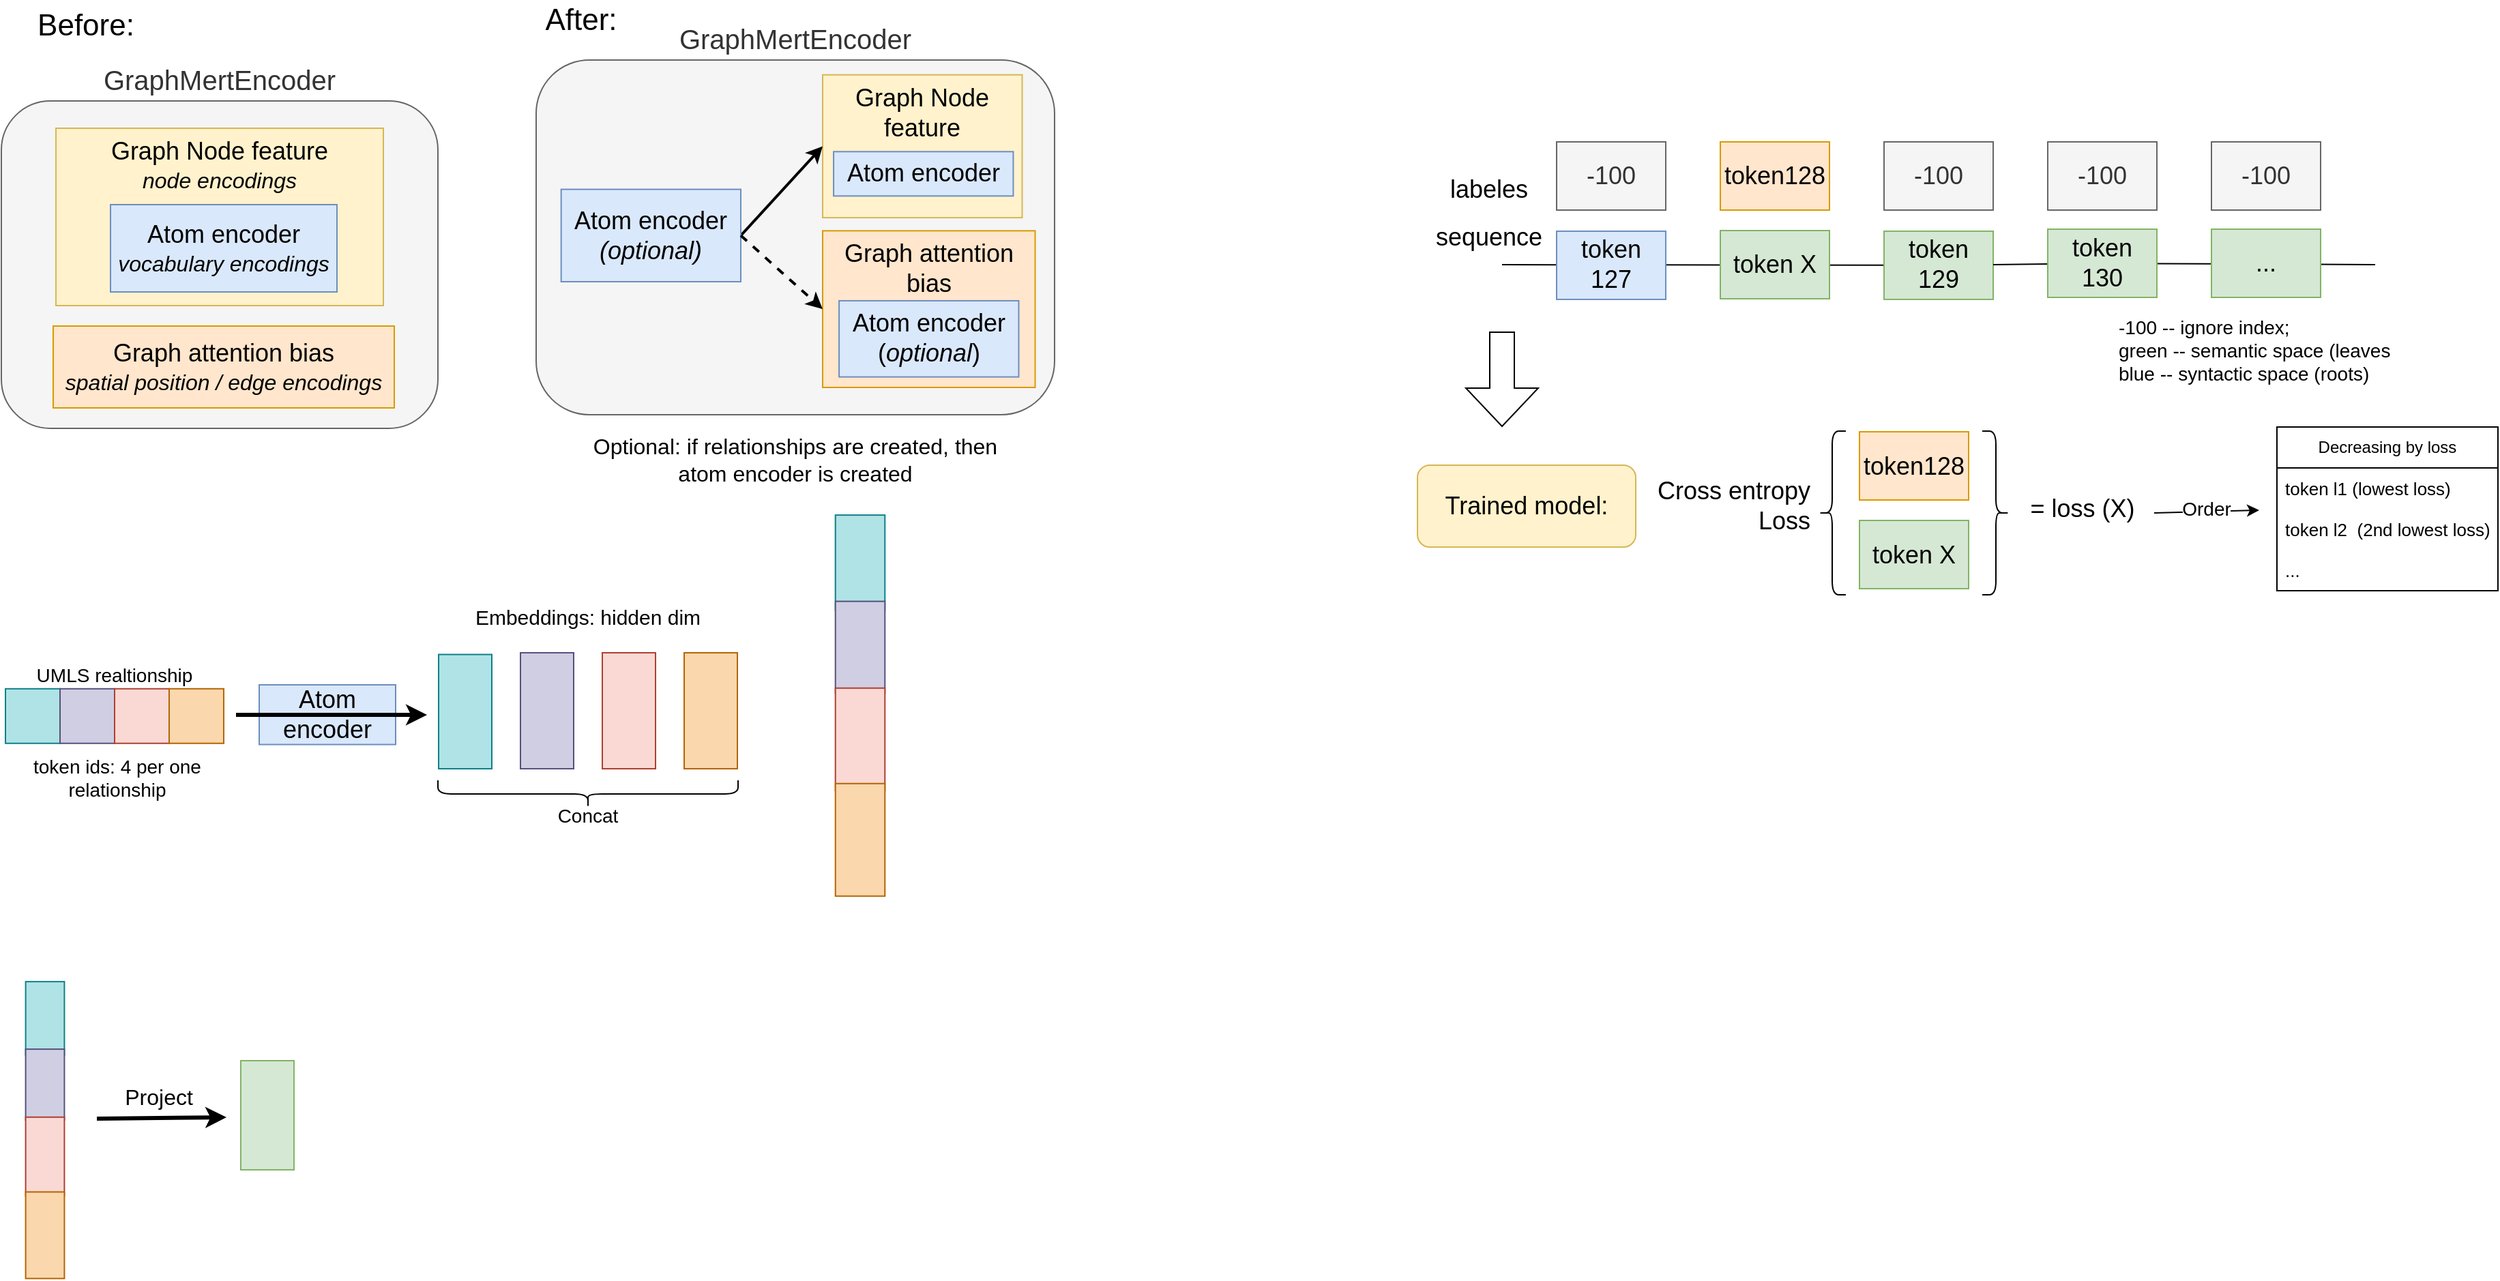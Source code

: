 <mxfile version="24.7.6" pages="2">
  <diagram name="Page-1" id="yuvdnFN4CmruhH1FIkKl">
    <mxGraphModel dx="1788" dy="1520" grid="1" gridSize="10" guides="1" tooltips="1" connect="1" arrows="1" fold="1" page="1" pageScale="1" pageWidth="1600" pageHeight="900" math="0" shadow="0">
      <root>
        <mxCell id="0" />
        <mxCell id="1" parent="0" />
        <mxCell id="zg4am7xlESdSiOFU0udA-6" value="" style="group" parent="1" vertex="1" connectable="0">
          <mxGeometry x="60" y="120" width="320" height="240" as="geometry" />
        </mxCell>
        <mxCell id="zg4am7xlESdSiOFU0udA-4" value="&lt;font style=&quot;font-size: 20px;&quot;&gt;GraphMertEncoder&lt;/font&gt;" style="rounded=1;whiteSpace=wrap;html=1;labelPosition=center;verticalLabelPosition=top;align=center;verticalAlign=bottom;fontSize=18;fillColor=#f5f5f5;fontColor=#333333;strokeColor=#666666;container=1;" parent="zg4am7xlESdSiOFU0udA-6" vertex="1">
          <mxGeometry width="320" height="240" as="geometry" />
        </mxCell>
        <mxCell id="zg4am7xlESdSiOFU0udA-1" value="&lt;font style=&quot;font-size: 18px;&quot;&gt;Graph Node feature&lt;/font&gt;&lt;div&gt;&lt;i&gt;&lt;font style=&quot;font-size: 16px;&quot;&gt;node encodings&lt;/font&gt;&lt;/i&gt;&lt;/div&gt;" style="rounded=0;whiteSpace=wrap;html=1;verticalAlign=top;fillColor=#fff2cc;strokeColor=#d6b656;" parent="zg4am7xlESdSiOFU0udA-6" vertex="1">
          <mxGeometry x="40" y="20" width="240" height="130" as="geometry" />
        </mxCell>
        <mxCell id="zg4am7xlESdSiOFU0udA-2" value="&lt;font style=&quot;font-size: 18px;&quot;&gt;Graph attention bias&lt;/font&gt;&lt;div&gt;&lt;font size=&quot;1&quot;&gt;&lt;i style=&quot;font-size: 16px;&quot;&gt;spatial position / edge encodings&lt;/i&gt;&lt;/font&gt;&lt;/div&gt;" style="rounded=0;whiteSpace=wrap;html=1;fillColor=#ffe6cc;strokeColor=#d79b00;" parent="zg4am7xlESdSiOFU0udA-6" vertex="1">
          <mxGeometry x="38" y="165.003" width="250" height="60" as="geometry" />
        </mxCell>
        <mxCell id="zg4am7xlESdSiOFU0udA-3" value="&lt;font style=&quot;font-size: 18px;&quot;&gt;Atom encoder&lt;/font&gt;&lt;div&gt;&lt;font style=&quot;font-size: 16px;&quot;&gt;&lt;i&gt;vocabulary encodings&lt;/i&gt;&lt;/font&gt;&lt;/div&gt;" style="rounded=0;whiteSpace=wrap;html=1;fillColor=#dae8fc;strokeColor=#6c8ebf;" parent="zg4am7xlESdSiOFU0udA-6" vertex="1">
          <mxGeometry x="80" y="76" width="166" height="64" as="geometry" />
        </mxCell>
        <mxCell id="zg4am7xlESdSiOFU0udA-8" value="" style="group" parent="1" vertex="1" connectable="0">
          <mxGeometry x="452" y="90" width="380" height="260" as="geometry" />
        </mxCell>
        <mxCell id="zg4am7xlESdSiOFU0udA-9" value="&lt;font style=&quot;font-size: 20px;&quot;&gt;GraphMertEncoder&lt;/font&gt;" style="rounded=1;whiteSpace=wrap;html=1;labelPosition=center;verticalLabelPosition=top;align=center;verticalAlign=bottom;fontSize=18;fillColor=#f5f5f5;fontColor=#333333;strokeColor=#666666;container=1;" parent="zg4am7xlESdSiOFU0udA-8" vertex="1">
          <mxGeometry width="380.0" height="260" as="geometry" />
        </mxCell>
        <mxCell id="zg4am7xlESdSiOFU0udA-10" value="&lt;font style=&quot;font-size: 18px;&quot;&gt;Graph Node feature&lt;/font&gt;" style="rounded=0;whiteSpace=wrap;html=1;verticalAlign=top;fillColor=#fff2cc;strokeColor=#d6b656;" parent="zg4am7xlESdSiOFU0udA-9" vertex="1">
          <mxGeometry x="210" y="10.833" width="146.26" height="104.722" as="geometry" />
        </mxCell>
        <mxCell id="zg4am7xlESdSiOFU0udA-13" style="rounded=0;orthogonalLoop=1;jettySize=auto;html=1;exitX=1;exitY=0.5;exitDx=0;exitDy=0;entryX=0;entryY=0.5;entryDx=0;entryDy=0;strokeWidth=2;" parent="zg4am7xlESdSiOFU0udA-9" source="zg4am7xlESdSiOFU0udA-12" target="zg4am7xlESdSiOFU0udA-10" edge="1">
          <mxGeometry relative="1" as="geometry" />
        </mxCell>
        <mxCell id="zg4am7xlESdSiOFU0udA-12" value="&lt;font style=&quot;font-size: 18px;&quot;&gt;Atom encoder&lt;/font&gt;&lt;div&gt;&lt;font size=&quot;4&quot;&gt;&lt;i&gt;(optional)&lt;/i&gt;&lt;/font&gt;&lt;/div&gt;" style="rounded=0;whiteSpace=wrap;html=1;fillColor=#dae8fc;strokeColor=#6c8ebf;" parent="zg4am7xlESdSiOFU0udA-9" vertex="1">
          <mxGeometry x="18.33" y="94.792" width="131.67" height="67.708" as="geometry" />
        </mxCell>
        <mxCell id="zg4am7xlESdSiOFU0udA-11" value="&lt;font style=&quot;font-size: 18px;&quot;&gt;Graph attention bias&lt;/font&gt;" style="rounded=0;whiteSpace=wrap;html=1;fillColor=#ffe6cc;strokeColor=#d79b00;verticalAlign=top;" parent="zg4am7xlESdSiOFU0udA-9" vertex="1">
          <mxGeometry x="210" y="125.185" width="155.76" height="114.814" as="geometry" />
        </mxCell>
        <mxCell id="zg4am7xlESdSiOFU0udA-14" style="rounded=0;orthogonalLoop=1;jettySize=auto;html=1;exitX=1;exitY=0.5;exitDx=0;exitDy=0;entryX=0;entryY=0.5;entryDx=0;entryDy=0;dashed=1;strokeWidth=2;" parent="zg4am7xlESdSiOFU0udA-9" source="zg4am7xlESdSiOFU0udA-12" target="zg4am7xlESdSiOFU0udA-11" edge="1">
          <mxGeometry relative="1" as="geometry" />
        </mxCell>
        <mxCell id="zg4am7xlESdSiOFU0udA-15" value="&lt;font style=&quot;font-size: 18px;&quot;&gt;Atom encoder&lt;/font&gt;" style="rounded=0;whiteSpace=wrap;html=1;fillColor=#dae8fc;strokeColor=#6c8ebf;" parent="zg4am7xlESdSiOFU0udA-9" vertex="1">
          <mxGeometry x="218.04" y="67.167" width="131.67" height="32.5" as="geometry" />
        </mxCell>
        <mxCell id="zg4am7xlESdSiOFU0udA-16" value="&lt;font style=&quot;font-size: 18px;&quot;&gt;Atom encoder&lt;/font&gt;&lt;div&gt;&lt;font style=&quot;font-size: 18px;&quot;&gt;(&lt;i&gt;optional&lt;/i&gt;)&lt;/font&gt;&lt;/div&gt;" style="rounded=0;whiteSpace=wrap;html=1;fillColor=#dae8fc;strokeColor=#6c8ebf;" parent="zg4am7xlESdSiOFU0udA-9" vertex="1">
          <mxGeometry x="222.05" y="176.466" width="131.67" height="55.83" as="geometry" />
        </mxCell>
        <mxCell id="zg4am7xlESdSiOFU0udA-19" value="&lt;font style=&quot;font-size: 16px;&quot;&gt;Optional: if relationships are created, then atom encoder is created&lt;/font&gt;" style="text;html=1;align=center;verticalAlign=middle;whiteSpace=wrap;rounded=0;" parent="1" vertex="1">
          <mxGeometry x="482" y="348" width="320" height="70" as="geometry" />
        </mxCell>
        <mxCell id="zg4am7xlESdSiOFU0udA-30" value="" style="rounded=0;whiteSpace=wrap;html=1;rotation=-90;fillColor=#b0e3e6;strokeColor=#0e8088;" parent="1" vertex="1">
          <mxGeometry x="358.12" y="548.13" width="83.75" height="39" as="geometry" />
        </mxCell>
        <mxCell id="zg4am7xlESdSiOFU0udA-31" value="" style="rounded=0;whiteSpace=wrap;html=1;rotation=-90;fillColor=#d0cee2;strokeColor=#56517e;" parent="1" vertex="1">
          <mxGeometry x="417.5" y="547.5" width="85" height="39" as="geometry" />
        </mxCell>
        <mxCell id="zg4am7xlESdSiOFU0udA-32" value="" style="rounded=0;whiteSpace=wrap;html=1;rotation=-90;fillColor=#fad9d5;strokeColor=#ae4132;" parent="1" vertex="1">
          <mxGeometry x="477.5" y="547.5" width="85" height="39" as="geometry" />
        </mxCell>
        <mxCell id="zg4am7xlESdSiOFU0udA-33" value="" style="rounded=0;whiteSpace=wrap;html=1;rotation=-90;fillColor=#fad7ac;strokeColor=#b46504;" parent="1" vertex="1">
          <mxGeometry x="537.5" y="547.5" width="85" height="39" as="geometry" />
        </mxCell>
        <mxCell id="zg4am7xlESdSiOFU0udA-36" value="&lt;font style=&quot;font-size: 18px;&quot;&gt;Atom encoder&lt;/font&gt;" style="rounded=0;whiteSpace=wrap;html=1;fillColor=#dae8fc;strokeColor=#6c8ebf;" parent="1" vertex="1">
          <mxGeometry x="249" y="548" width="100" height="43.75" as="geometry" />
        </mxCell>
        <mxCell id="zg4am7xlESdSiOFU0udA-35" value="" style="endArrow=classic;html=1;rounded=0;strokeWidth=3;" parent="1" edge="1">
          <mxGeometry width="50" height="50" relative="1" as="geometry">
            <mxPoint x="232" y="570" as="sourcePoint" />
            <mxPoint x="372" y="570" as="targetPoint" />
          </mxGeometry>
        </mxCell>
        <mxCell id="zg4am7xlESdSiOFU0udA-40" value="&lt;font style=&quot;font-size: 15px;&quot;&gt;Embeddings: hidden dim&lt;/font&gt;" style="text;html=1;align=center;verticalAlign=middle;whiteSpace=wrap;rounded=0;" parent="1" vertex="1">
          <mxGeometry x="400" y="483" width="180" height="30" as="geometry" />
        </mxCell>
        <mxCell id="zg4am7xlESdSiOFU0udA-41" value="" style="shape=curlyBracket;whiteSpace=wrap;html=1;rounded=1;labelPosition=center;verticalLabelPosition=bottom;align=center;verticalAlign=top;rotation=-90;" parent="1" vertex="1">
          <mxGeometry x="480" y="518" width="20" height="220" as="geometry" />
        </mxCell>
        <mxCell id="zg4am7xlESdSiOFU0udA-42" value="&lt;font style=&quot;font-size: 14px;&quot;&gt;Concat&lt;/font&gt;" style="text;html=1;align=center;verticalAlign=middle;whiteSpace=wrap;rounded=0;" parent="1" vertex="1">
          <mxGeometry x="460" y="629" width="60" height="30" as="geometry" />
        </mxCell>
        <mxCell id="zg4am7xlESdSiOFU0udA-45" value="" style="shape=image;html=1;verticalAlign=top;verticalLabelPosition=bottom;labelBackgroundColor=#ffffff;imageAspect=0;aspect=fixed;image=https://cdn2.iconfinder.com/data/icons/css-vol-2/24/math-equal-128.png" parent="1" vertex="1">
          <mxGeometry x="607" y="547" width="50" height="50" as="geometry" />
        </mxCell>
        <mxCell id="zg4am7xlESdSiOFU0udA-46" value="" style="rounded=0;whiteSpace=wrap;html=1;rotation=-90;fillColor=#d5e8d4;strokeColor=#82b366;" parent="1" vertex="1">
          <mxGeometry x="215" y="844" width="80" height="39" as="geometry" />
        </mxCell>
        <mxCell id="zg4am7xlESdSiOFU0udA-48" value="" style="endArrow=classic;html=1;rounded=0;strokeWidth=3;" parent="1" edge="1">
          <mxGeometry width="50" height="50" relative="1" as="geometry">
            <mxPoint x="130" y="866" as="sourcePoint" />
            <mxPoint x="225" y="865" as="targetPoint" />
          </mxGeometry>
        </mxCell>
        <mxCell id="zg4am7xlESdSiOFU0udA-50" value="&lt;font style=&quot;font-size: 16px;&quot;&gt;Project&lt;/font&gt;" style="edgeLabel;html=1;align=center;verticalAlign=bottom;resizable=0;points=[];labelPosition=center;verticalLabelPosition=top;fontSize=14;" parent="zg4am7xlESdSiOFU0udA-48" vertex="1" connectable="0">
          <mxGeometry x="0.39" y="1" relative="1" as="geometry">
            <mxPoint x="-21" y="-3" as="offset" />
          </mxGeometry>
        </mxCell>
        <mxCell id="RV-FsLHtvuWJovbYujER-7" value="" style="group" parent="1" vertex="1" connectable="0">
          <mxGeometry x="60" y="550.88" width="170" height="80" as="geometry" />
        </mxCell>
        <mxCell id="RV-FsLHtvuWJovbYujER-5" value="UMLS realtionship" style="group;labelPosition=center;verticalLabelPosition=top;align=center;verticalAlign=bottom;fontSize=14;" parent="RV-FsLHtvuWJovbYujER-7" vertex="1" connectable="0">
          <mxGeometry x="3" width="160" height="40" as="geometry" />
        </mxCell>
        <mxCell id="RV-FsLHtvuWJovbYujER-1" value="" style="whiteSpace=wrap;html=1;aspect=fixed;fillColor=#b0e3e6;strokeColor=#0e8088;" parent="RV-FsLHtvuWJovbYujER-5" vertex="1">
          <mxGeometry width="40" height="40" as="geometry" />
        </mxCell>
        <mxCell id="RV-FsLHtvuWJovbYujER-2" value="" style="whiteSpace=wrap;html=1;aspect=fixed;fillColor=#d0cee2;strokeColor=#56517e;" parent="RV-FsLHtvuWJovbYujER-5" vertex="1">
          <mxGeometry x="40" width="40" height="40" as="geometry" />
        </mxCell>
        <mxCell id="RV-FsLHtvuWJovbYujER-3" value="" style="whiteSpace=wrap;html=1;aspect=fixed;fillColor=#fad9d5;strokeColor=#ae4132;" parent="RV-FsLHtvuWJovbYujER-5" vertex="1">
          <mxGeometry x="80" width="40" height="40" as="geometry" />
        </mxCell>
        <mxCell id="RV-FsLHtvuWJovbYujER-4" value="" style="whiteSpace=wrap;html=1;aspect=fixed;fillColor=#fad7ac;strokeColor=#b46504;" parent="RV-FsLHtvuWJovbYujER-5" vertex="1">
          <mxGeometry x="120" width="40" height="40" as="geometry" />
        </mxCell>
        <mxCell id="zg4am7xlESdSiOFU0udA-34" value="&lt;font style=&quot;font-size: 14px;&quot;&gt;token ids: 4 per one relationship&lt;/font&gt;" style="text;html=1;align=center;verticalAlign=middle;whiteSpace=wrap;rounded=0;fontSize=14;" parent="RV-FsLHtvuWJovbYujER-7" vertex="1">
          <mxGeometry y="50" width="170" height="30" as="geometry" />
        </mxCell>
        <mxCell id="RV-FsLHtvuWJovbYujER-8" value="&lt;font style=&quot;font-size: 22px;&quot;&gt;Before:&lt;/font&gt;" style="text;html=1;align=center;verticalAlign=middle;whiteSpace=wrap;rounded=0;" parent="1" vertex="1">
          <mxGeometry x="77" y="50" width="90" height="30" as="geometry" />
        </mxCell>
        <mxCell id="RV-FsLHtvuWJovbYujER-9" value="&lt;font style=&quot;font-size: 22px;&quot;&gt;After:&lt;/font&gt;" style="text;html=1;align=center;verticalAlign=middle;whiteSpace=wrap;rounded=0;" parent="1" vertex="1">
          <mxGeometry x="455" y="46" width="60" height="30" as="geometry" />
        </mxCell>
        <mxCell id="MMutbW-EPVTEhTYXHN1m-5" value="" style="group" parent="1" vertex="1" connectable="0">
          <mxGeometry x="670" y="426" width="39" height="274" as="geometry" />
        </mxCell>
        <mxCell id="MMutbW-EPVTEhTYXHN1m-1" value="" style="rounded=0;whiteSpace=wrap;html=1;rotation=-90;fillColor=#b0e3e6;strokeColor=#0e8088;" parent="MMutbW-EPVTEhTYXHN1m-5" vertex="1">
          <mxGeometry x="-15.5" y="14.421" width="70" height="36.285" as="geometry" />
        </mxCell>
        <mxCell id="MMutbW-EPVTEhTYXHN1m-2" value="" style="rounded=0;whiteSpace=wrap;html=1;rotation=-90;fillColor=#d0cee2;strokeColor=#56517e;" parent="MMutbW-EPVTEhTYXHN1m-5" vertex="1">
          <mxGeometry x="-14.25" y="76.413" width="67.5" height="36.285" as="geometry" />
        </mxCell>
        <mxCell id="MMutbW-EPVTEhTYXHN1m-3" value="" style="rounded=0;whiteSpace=wrap;html=1;rotation=-90;fillColor=#fad9d5;strokeColor=#ae4132;" parent="MMutbW-EPVTEhTYXHN1m-5" vertex="1">
          <mxGeometry x="-18" y="143.745" width="75" height="36.285" as="geometry" />
        </mxCell>
        <mxCell id="MMutbW-EPVTEhTYXHN1m-4" value="" style="rounded=0;whiteSpace=wrap;html=1;rotation=-90;fillColor=#fad7ac;strokeColor=#b46504;" parent="MMutbW-EPVTEhTYXHN1m-5" vertex="1">
          <mxGeometry x="-21.75" y="217.479" width="82.5" height="36.285" as="geometry" />
        </mxCell>
        <mxCell id="MMutbW-EPVTEhTYXHN1m-6" value="" style="group" parent="1" vertex="1" connectable="0">
          <mxGeometry x="77" y="767" width="30" height="214.5" as="geometry" />
        </mxCell>
        <mxCell id="MMutbW-EPVTEhTYXHN1m-7" value="" style="rounded=0;whiteSpace=wrap;html=1;rotation=-90;fillColor=#b0e3e6;strokeColor=#0e8088;" parent="MMutbW-EPVTEhTYXHN1m-6" vertex="1">
          <mxGeometry x="-11.923" y="11.289" width="53.846" height="28.406" as="geometry" />
        </mxCell>
        <mxCell id="MMutbW-EPVTEhTYXHN1m-8" value="" style="rounded=0;whiteSpace=wrap;html=1;rotation=-90;fillColor=#d0cee2;strokeColor=#56517e;" parent="MMutbW-EPVTEhTYXHN1m-6" vertex="1">
          <mxGeometry x="-10.962" y="59.82" width="51.923" height="28.406" as="geometry" />
        </mxCell>
        <mxCell id="MMutbW-EPVTEhTYXHN1m-9" value="" style="rounded=0;whiteSpace=wrap;html=1;rotation=-90;fillColor=#fad9d5;strokeColor=#ae4132;" parent="MMutbW-EPVTEhTYXHN1m-6" vertex="1">
          <mxGeometry x="-13.846" y="112.531" width="57.692" height="28.406" as="geometry" />
        </mxCell>
        <mxCell id="MMutbW-EPVTEhTYXHN1m-10" value="" style="rounded=0;whiteSpace=wrap;html=1;rotation=-90;fillColor=#fad7ac;strokeColor=#b46504;" parent="MMutbW-EPVTEhTYXHN1m-6" vertex="1">
          <mxGeometry x="-16.731" y="170.253" width="63.462" height="28.406" as="geometry" />
        </mxCell>
        <mxCell id="xKOzAoOrU4ldWX6iVF7p-1" value="" style="endArrow=none;html=1;rounded=0;" parent="1" edge="1" source="gIFt_v0iBFxSIIZcuo0Y-3">
          <mxGeometry width="50" height="50" relative="1" as="geometry">
            <mxPoint x="1200" y="240" as="sourcePoint" />
            <mxPoint x="1800" y="240" as="targetPoint" />
          </mxGeometry>
        </mxCell>
        <mxCell id="gIFt_v0iBFxSIIZcuo0Y-2" value="" style="endArrow=none;html=1;rounded=0;" edge="1" parent="1" target="gIFt_v0iBFxSIIZcuo0Y-1">
          <mxGeometry width="50" height="50" relative="1" as="geometry">
            <mxPoint x="1160" y="240" as="sourcePoint" />
            <mxPoint x="1710" y="239.5" as="targetPoint" />
          </mxGeometry>
        </mxCell>
        <mxCell id="gIFt_v0iBFxSIIZcuo0Y-1" value="&lt;font style=&quot;font-size: 18px;&quot;&gt;token 129&lt;/font&gt;" style="rounded=0;whiteSpace=wrap;html=1;fillColor=#d5e8d4;strokeColor=#82b366;" vertex="1" parent="1">
          <mxGeometry x="1440" y="215.47" width="80" height="50" as="geometry" />
        </mxCell>
        <mxCell id="xKOzAoOrU4ldWX6iVF7p-4" value="&lt;font style=&quot;font-size: 18px;&quot;&gt;token X&lt;/font&gt;" style="rounded=0;whiteSpace=wrap;html=1;fillColor=#d5e8d4;strokeColor=#82b366;" parent="1" vertex="1">
          <mxGeometry x="1320" y="215" width="80" height="50" as="geometry" />
        </mxCell>
        <mxCell id="gIFt_v0iBFxSIIZcuo0Y-4" value="" style="endArrow=none;html=1;rounded=0;" edge="1" parent="1" source="gIFt_v0iBFxSIIZcuo0Y-1" target="gIFt_v0iBFxSIIZcuo0Y-3">
          <mxGeometry width="50" height="50" relative="1" as="geometry">
            <mxPoint x="1520" y="240" as="sourcePoint" />
            <mxPoint x="1710" y="239.5" as="targetPoint" />
          </mxGeometry>
        </mxCell>
        <mxCell id="gIFt_v0iBFxSIIZcuo0Y-3" value="&lt;font style=&quot;font-size: 18px;&quot;&gt;token 130&lt;/font&gt;" style="rounded=0;whiteSpace=wrap;html=1;fillColor=#d5e8d4;strokeColor=#82b366;" vertex="1" parent="1">
          <mxGeometry x="1560" y="214" width="80" height="50" as="geometry" />
        </mxCell>
        <mxCell id="gIFt_v0iBFxSIIZcuo0Y-5" value="&lt;font size=&quot;4&quot;&gt;...&lt;/font&gt;" style="rounded=0;whiteSpace=wrap;html=1;fillColor=#d5e8d4;strokeColor=#82b366;" vertex="1" parent="1">
          <mxGeometry x="1680" y="214" width="80" height="50" as="geometry" />
        </mxCell>
        <mxCell id="gIFt_v0iBFxSIIZcuo0Y-7" value="&lt;font style=&quot;font-size: 18px;&quot;&gt;-100&lt;/font&gt;" style="rounded=0;whiteSpace=wrap;html=1;fillColor=#f5f5f5;fontColor=#333333;strokeColor=#666666;" vertex="1" parent="1">
          <mxGeometry x="1440" y="150" width="80" height="50" as="geometry" />
        </mxCell>
        <mxCell id="gIFt_v0iBFxSIIZcuo0Y-8" value="&lt;font style=&quot;font-size: 18px;&quot;&gt;token128&lt;/font&gt;" style="rounded=0;whiteSpace=wrap;html=1;fillColor=#ffe6cc;strokeColor=#d79b00;" vertex="1" parent="1">
          <mxGeometry x="1320" y="150" width="80" height="50" as="geometry" />
        </mxCell>
        <mxCell id="gIFt_v0iBFxSIIZcuo0Y-9" value="&lt;font style=&quot;font-size: 18px;&quot;&gt;-100&lt;/font&gt;" style="rounded=0;whiteSpace=wrap;html=1;fillColor=#f5f5f5;fontColor=#333333;strokeColor=#666666;" vertex="1" parent="1">
          <mxGeometry x="1560" y="150" width="80" height="50" as="geometry" />
        </mxCell>
        <mxCell id="gIFt_v0iBFxSIIZcuo0Y-10" value="&lt;font style=&quot;font-size: 18px;&quot;&gt;-100&lt;/font&gt;" style="rounded=0;whiteSpace=wrap;html=1;fillColor=#f5f5f5;fontColor=#333333;strokeColor=#666666;" vertex="1" parent="1">
          <mxGeometry x="1680" y="150" width="80" height="50" as="geometry" />
        </mxCell>
        <mxCell id="gIFt_v0iBFxSIIZcuo0Y-11" value="&lt;font style=&quot;font-size: 18px;&quot;&gt;token 127&lt;/font&gt;" style="rounded=0;whiteSpace=wrap;html=1;fillColor=#dae8fc;strokeColor=#6c8ebf;" vertex="1" parent="1">
          <mxGeometry x="1200" y="215.47" width="80" height="50" as="geometry" />
        </mxCell>
        <mxCell id="gIFt_v0iBFxSIIZcuo0Y-12" value="&lt;font style=&quot;font-size: 18px;&quot;&gt;-100&lt;/font&gt;" style="rounded=0;whiteSpace=wrap;html=1;fillColor=#f5f5f5;fontColor=#333333;strokeColor=#666666;" vertex="1" parent="1">
          <mxGeometry x="1200" y="150" width="80" height="50" as="geometry" />
        </mxCell>
        <mxCell id="gIFt_v0iBFxSIIZcuo0Y-14" value="&lt;font style=&quot;font-size: 18px;&quot;&gt;labeles&lt;/font&gt;" style="text;html=1;align=center;verticalAlign=middle;resizable=0;points=[];autosize=1;strokeColor=none;fillColor=none;" vertex="1" parent="1">
          <mxGeometry x="1110" y="170" width="80" height="30" as="geometry" />
        </mxCell>
        <mxCell id="gIFt_v0iBFxSIIZcuo0Y-15" value="&lt;font style=&quot;font-size: 18px;&quot;&gt;sequence&lt;/font&gt;" style="text;html=1;align=center;verticalAlign=middle;resizable=0;points=[];autosize=1;strokeColor=none;fillColor=none;" vertex="1" parent="1">
          <mxGeometry x="1100" y="205" width="100" height="30" as="geometry" />
        </mxCell>
        <mxCell id="gIFt_v0iBFxSIIZcuo0Y-18" value="&lt;font style=&quot;font-size: 18px;&quot;&gt;Trained model:&lt;/font&gt;" style="rounded=1;whiteSpace=wrap;html=1;fillColor=#fff2cc;strokeColor=#d6b656;" vertex="1" parent="1">
          <mxGeometry x="1098" y="387" width="160" height="60" as="geometry" />
        </mxCell>
        <mxCell id="gIFt_v0iBFxSIIZcuo0Y-19" value="" style="shape=flexArrow;endArrow=classic;html=1;rounded=0;endWidth=34;endSize=9;width=18;" edge="1" parent="1">
          <mxGeometry width="50" height="50" relative="1" as="geometry">
            <mxPoint x="1160" y="289" as="sourcePoint" />
            <mxPoint x="1160" y="359" as="targetPoint" />
            <Array as="points" />
          </mxGeometry>
        </mxCell>
        <mxCell id="gIFt_v0iBFxSIIZcuo0Y-22" value="" style="shape=curlyBracket;whiteSpace=wrap;html=1;rounded=1;labelPosition=left;verticalLabelPosition=middle;align=right;verticalAlign=middle;" vertex="1" parent="1">
          <mxGeometry x="1392" y="362" width="20" height="120" as="geometry" />
        </mxCell>
        <mxCell id="gIFt_v0iBFxSIIZcuo0Y-23" value="" style="shape=curlyBracket;whiteSpace=wrap;html=1;rounded=1;flipH=1;labelPosition=right;verticalLabelPosition=middle;align=left;verticalAlign=middle;" vertex="1" parent="1">
          <mxGeometry x="1512" y="362" width="20" height="120" as="geometry" />
        </mxCell>
        <mxCell id="gIFt_v0iBFxSIIZcuo0Y-24" value="&lt;font style=&quot;font-size: 18px;&quot;&gt;Cross entropy&amp;nbsp;&lt;/font&gt;&lt;div&gt;&lt;font style=&quot;font-size: 18px;&quot;&gt;Loss&amp;nbsp;&lt;/font&gt;&lt;/div&gt;" style="text;html=1;align=right;verticalAlign=middle;resizable=0;points=[];autosize=1;strokeColor=none;fillColor=none;" vertex="1" parent="1">
          <mxGeometry x="1252" y="387" width="140" height="60" as="geometry" />
        </mxCell>
        <mxCell id="gIFt_v0iBFxSIIZcuo0Y-25" value="&lt;font style=&quot;font-size: 18px;&quot;&gt;= loss (X)&lt;/font&gt;" style="text;html=1;align=center;verticalAlign=middle;resizable=0;points=[];autosize=1;strokeColor=none;fillColor=none;" vertex="1" parent="1">
          <mxGeometry x="1535" y="404" width="100" height="30" as="geometry" />
        </mxCell>
        <mxCell id="gIFt_v0iBFxSIIZcuo0Y-26" value="&lt;font style=&quot;font-size: 18px;&quot;&gt;token X&lt;/font&gt;" style="rounded=0;whiteSpace=wrap;html=1;fillColor=#d5e8d4;strokeColor=#82b366;" vertex="1" parent="1">
          <mxGeometry x="1422" y="427.5" width="80" height="50" as="geometry" />
        </mxCell>
        <mxCell id="gIFt_v0iBFxSIIZcuo0Y-27" value="&lt;font style=&quot;font-size: 18px;&quot;&gt;token128&lt;/font&gt;" style="rounded=0;whiteSpace=wrap;html=1;fillColor=#ffe6cc;strokeColor=#d79b00;" vertex="1" parent="1">
          <mxGeometry x="1422" y="362.5" width="80" height="50" as="geometry" />
        </mxCell>
        <mxCell id="gIFt_v0iBFxSIIZcuo0Y-28" value="" style="endArrow=classic;html=1;rounded=0;" edge="1" parent="1">
          <mxGeometry width="50" height="50" relative="1" as="geometry">
            <mxPoint x="1638" y="422" as="sourcePoint" />
            <mxPoint x="1715" y="420" as="targetPoint" />
          </mxGeometry>
        </mxCell>
        <mxCell id="gIFt_v0iBFxSIIZcuo0Y-30" value="&lt;font style=&quot;font-size: 14px;&quot;&gt;Order&lt;/font&gt;" style="edgeLabel;html=1;align=center;verticalAlign=middle;resizable=0;points=[];" vertex="1" connectable="0" parent="gIFt_v0iBFxSIIZcuo0Y-28">
          <mxGeometry x="-0.2" y="2" relative="1" as="geometry">
            <mxPoint x="7" as="offset" />
          </mxGeometry>
        </mxCell>
        <mxCell id="gIFt_v0iBFxSIIZcuo0Y-31" value="&lt;font style=&quot;font-size: 14px;&quot;&gt;-100 -- ignore index;&lt;/font&gt;&lt;div style=&quot;font-size: 14px;&quot;&gt;&lt;font style=&quot;font-size: 14px;&quot;&gt;green -- semantic space (leaves&lt;/font&gt;&lt;/div&gt;&lt;div style=&quot;font-size: 14px;&quot;&gt;&lt;font style=&quot;font-size: 14px;&quot;&gt;blue -- syntactic space (roots)&lt;/font&gt;&lt;/div&gt;" style="text;html=1;align=left;verticalAlign=middle;resizable=0;points=[];autosize=1;strokeColor=none;fillColor=none;" vertex="1" parent="1">
          <mxGeometry x="1610" y="273" width="220" height="60" as="geometry" />
        </mxCell>
        <mxCell id="gIFt_v0iBFxSIIZcuo0Y-32" value="Decreasing by loss" style="swimlane;fontStyle=0;childLayout=stackLayout;horizontal=1;startSize=30;horizontalStack=0;resizeParent=1;resizeParentMax=0;resizeLast=0;collapsible=1;marginBottom=0;whiteSpace=wrap;html=1;" vertex="1" parent="1">
          <mxGeometry x="1728" y="359" width="162" height="120" as="geometry" />
        </mxCell>
        <mxCell id="gIFt_v0iBFxSIIZcuo0Y-33" value="&lt;font style=&quot;font-size: 13px;&quot;&gt;token l1 (lowest loss)&lt;/font&gt;" style="text;strokeColor=none;fillColor=none;align=left;verticalAlign=middle;spacingLeft=4;spacingRight=4;overflow=hidden;points=[[0,0.5],[1,0.5]];portConstraint=eastwest;rotatable=0;whiteSpace=wrap;html=1;" vertex="1" parent="gIFt_v0iBFxSIIZcuo0Y-32">
          <mxGeometry y="30" width="162" height="30" as="geometry" />
        </mxCell>
        <mxCell id="gIFt_v0iBFxSIIZcuo0Y-34" value="&lt;font style=&quot;font-size: 13px;&quot;&gt;token l2 &amp;nbsp;(2nd lowest loss)&lt;/font&gt;" style="text;strokeColor=none;fillColor=none;align=left;verticalAlign=middle;spacingLeft=4;spacingRight=4;overflow=hidden;points=[[0,0.5],[1,0.5]];portConstraint=eastwest;rotatable=0;whiteSpace=wrap;html=1;" vertex="1" parent="gIFt_v0iBFxSIIZcuo0Y-32">
          <mxGeometry y="60" width="162" height="30" as="geometry" />
        </mxCell>
        <mxCell id="gIFt_v0iBFxSIIZcuo0Y-35" value="&lt;font size=&quot;2&quot;&gt;...&lt;/font&gt;" style="text;strokeColor=none;fillColor=none;align=left;verticalAlign=middle;spacingLeft=4;spacingRight=4;overflow=hidden;points=[[0,0.5],[1,0.5]];portConstraint=eastwest;rotatable=0;whiteSpace=wrap;html=1;" vertex="1" parent="gIFt_v0iBFxSIIZcuo0Y-32">
          <mxGeometry y="90" width="162" height="30" as="geometry" />
        </mxCell>
      </root>
    </mxGraphModel>
  </diagram>
  <diagram id="yT2H4h1iX7HqO3KhjcZ7" name="Page-2">
    <mxGraphModel dx="1322" dy="1519" grid="1" gridSize="10" guides="1" tooltips="1" connect="1" arrows="1" fold="1" page="1" pageScale="1" pageWidth="1600" pageHeight="900" math="0" shadow="0">
      <root>
        <mxCell id="0" />
        <mxCell id="1" parent="0" />
        <mxCell id="nAs130lhUfg4I6c_tTH--1" value="RISK" style="rounded=0;whiteSpace=wrap;html=1;fillColor=#d5e8d4;strokeColor=default;gradientColor=none;fillStyle=auto;opacity=60;" vertex="1" parent="1">
          <mxGeometry x="80" y="80" width="120" height="40" as="geometry" />
        </mxCell>
        <mxCell id="nAs130lhUfg4I6c_tTH--2" value="GROUP" style="rounded=0;whiteSpace=wrap;html=1;fillColor=#d5e8d4;strokeColor=default;gradientColor=none;fillStyle=auto;opacity=60;" vertex="1" parent="1">
          <mxGeometry x="80" y="162" width="120" height="40" as="geometry" />
        </mxCell>
        <mxCell id="nAs130lhUfg4I6c_tTH--3" value="COMPRISED" style="rounded=0;whiteSpace=wrap;html=1;fillColor=#d5e8d4;strokeColor=default;gradientColor=none;fillStyle=auto;opacity=60;" vertex="1" parent="1">
          <mxGeometry x="80" y="241" width="120" height="40" as="geometry" />
        </mxCell>
        <mxCell id="nAs130lhUfg4I6c_tTH--4" value="&lt;font style=&quot;font-size: 18px;&quot;&gt;group environment ##◆ mj ##160&lt;/font&gt;" style="rounded=0;whiteSpace=wrap;html=1;fillColor=#f5f5f5;fontColor=#333333;strokeColor=#666666;" vertex="1" parent="1">
          <mxGeometry x="240" y="162" width="290" height="40" as="geometry" />
        </mxCell>
        <mxCell id="nAs130lhUfg4I6c_tTH--6" value="&lt;font style=&quot;font-size: 14px;&quot;&gt;0.002&lt;/font&gt;" style="text;html=1;align=center;verticalAlign=middle;resizable=0;points=[];autosize=1;strokeColor=none;fillColor=none;" vertex="1" parent="1">
          <mxGeometry x="240" y="120" width="60" height="30" as="geometry" />
        </mxCell>
        <mxCell id="nAs130lhUfg4I6c_tTH--7" value="&lt;font style=&quot;font-size: 14px;&quot;&gt;2.228&lt;/font&gt;" style="text;html=1;align=center;verticalAlign=middle;resizable=0;points=[];autosize=1;strokeColor=none;fillColor=none;" vertex="1" parent="1">
          <mxGeometry x="300" y="120" width="60" height="30" as="geometry" />
        </mxCell>
        <mxCell id="nAs130lhUfg4I6c_tTH--8" value="&lt;i&gt;&lt;font style=&quot;font-size: 14px;&quot;&gt;losses:&lt;/font&gt;&lt;/i&gt;" style="text;html=1;align=center;verticalAlign=middle;resizable=0;points=[];autosize=1;strokeColor=none;fillColor=none;" vertex="1" parent="1">
          <mxGeometry x="180" y="120" width="70" height="30" as="geometry" />
        </mxCell>
        <mxCell id="nAs130lhUfg4I6c_tTH--9" value="&lt;font style=&quot;font-size: 18px;&quot;&gt;risk primary advers dnase zika&lt;/font&gt;" style="rounded=0;whiteSpace=wrap;html=1;fillColor=#f5f5f5;fontColor=#333333;strokeColor=#666666;" vertex="1" parent="1">
          <mxGeometry x="240" y="80" width="280" height="40" as="geometry" />
        </mxCell>
        <mxCell id="nAs130lhUfg4I6c_tTH--10" value="&lt;font style=&quot;font-size: 18px;&quot;&gt;comprised environment internal distortions dcm&lt;/font&gt;" style="rounded=0;whiteSpace=wrap;html=1;fillColor=#f5f5f5;fontColor=#333333;strokeColor=#666666;" vertex="1" parent="1">
          <mxGeometry x="240" y="241" width="400" height="40" as="geometry" />
        </mxCell>
        <mxCell id="nAs130lhUfg4I6c_tTH--11" value="&lt;i&gt;&lt;font style=&quot;font-size: 14px;&quot;&gt;losses:&lt;/font&gt;&lt;/i&gt;" style="text;html=1;align=center;verticalAlign=middle;resizable=0;points=[];autosize=1;strokeColor=none;fillColor=none;" vertex="1" parent="1">
          <mxGeometry x="179" y="202" width="70" height="30" as="geometry" />
        </mxCell>
        <mxCell id="nAs130lhUfg4I6c_tTH--12" value="&lt;font style=&quot;font-size: 14px;&quot;&gt;0.001&lt;/font&gt;" style="text;html=1;align=center;verticalAlign=middle;resizable=0;points=[];autosize=1;strokeColor=none;fillColor=none;" vertex="1" parent="1">
          <mxGeometry x="243" y="202" width="60" height="30" as="geometry" />
        </mxCell>
        <mxCell id="nAs130lhUfg4I6c_tTH--13" value="&lt;font style=&quot;font-size: 14px;&quot;&gt;2.164&lt;/font&gt;" style="text;html=1;align=center;verticalAlign=middle;resizable=0;points=[];autosize=1;strokeColor=none;fillColor=none;" vertex="1" parent="1">
          <mxGeometry x="320" y="202" width="60" height="30" as="geometry" />
        </mxCell>
        <mxCell id="nAs130lhUfg4I6c_tTH--14" value="&lt;i&gt;&lt;font style=&quot;font-size: 14px;&quot;&gt;losses:&lt;/font&gt;&lt;/i&gt;" style="text;html=1;align=center;verticalAlign=middle;resizable=0;points=[];autosize=1;strokeColor=none;fillColor=none;" vertex="1" parent="1">
          <mxGeometry x="180" y="281" width="70" height="30" as="geometry" />
        </mxCell>
        <mxCell id="nAs130lhUfg4I6c_tTH--15" value="&lt;font style=&quot;font-size: 14px;&quot;&gt;0.002&lt;/font&gt;" style="text;html=1;align=center;verticalAlign=middle;resizable=0;points=[];autosize=1;strokeColor=none;fillColor=none;" vertex="1" parent="1">
          <mxGeometry x="260" y="281" width="60" height="30" as="geometry" />
        </mxCell>
        <mxCell id="nAs130lhUfg4I6c_tTH--16" value="&lt;font style=&quot;font-size: 14px;&quot;&gt;3.218&lt;/font&gt;" style="text;html=1;align=center;verticalAlign=middle;resizable=0;points=[];autosize=1;strokeColor=none;fillColor=none;" vertex="1" parent="1">
          <mxGeometry x="350" y="281" width="60" height="30" as="geometry" />
        </mxCell>
        <mxCell id="nAs130lhUfg4I6c_tTH--17" value="&lt;b&gt;&lt;font style=&quot;font-size: 18px;&quot;&gt;GT&lt;/font&gt;&lt;/b&gt;" style="text;html=1;align=center;verticalAlign=middle;resizable=0;points=[];autosize=1;strokeColor=none;fillColor=none;" vertex="1" parent="1">
          <mxGeometry x="115" y="40" width="50" height="30" as="geometry" />
        </mxCell>
        <mxCell id="nAs130lhUfg4I6c_tTH--18" value="&lt;font size=&quot;4&quot;&gt;&lt;b&gt;5 min loss&lt;/b&gt;&lt;/font&gt;" style="text;html=1;align=center;verticalAlign=middle;resizable=0;points=[];autosize=1;strokeColor=none;fillColor=none;" vertex="1" parent="1">
          <mxGeometry x="300" y="40" width="110" height="30" as="geometry" />
        </mxCell>
      </root>
    </mxGraphModel>
  </diagram>
</mxfile>
